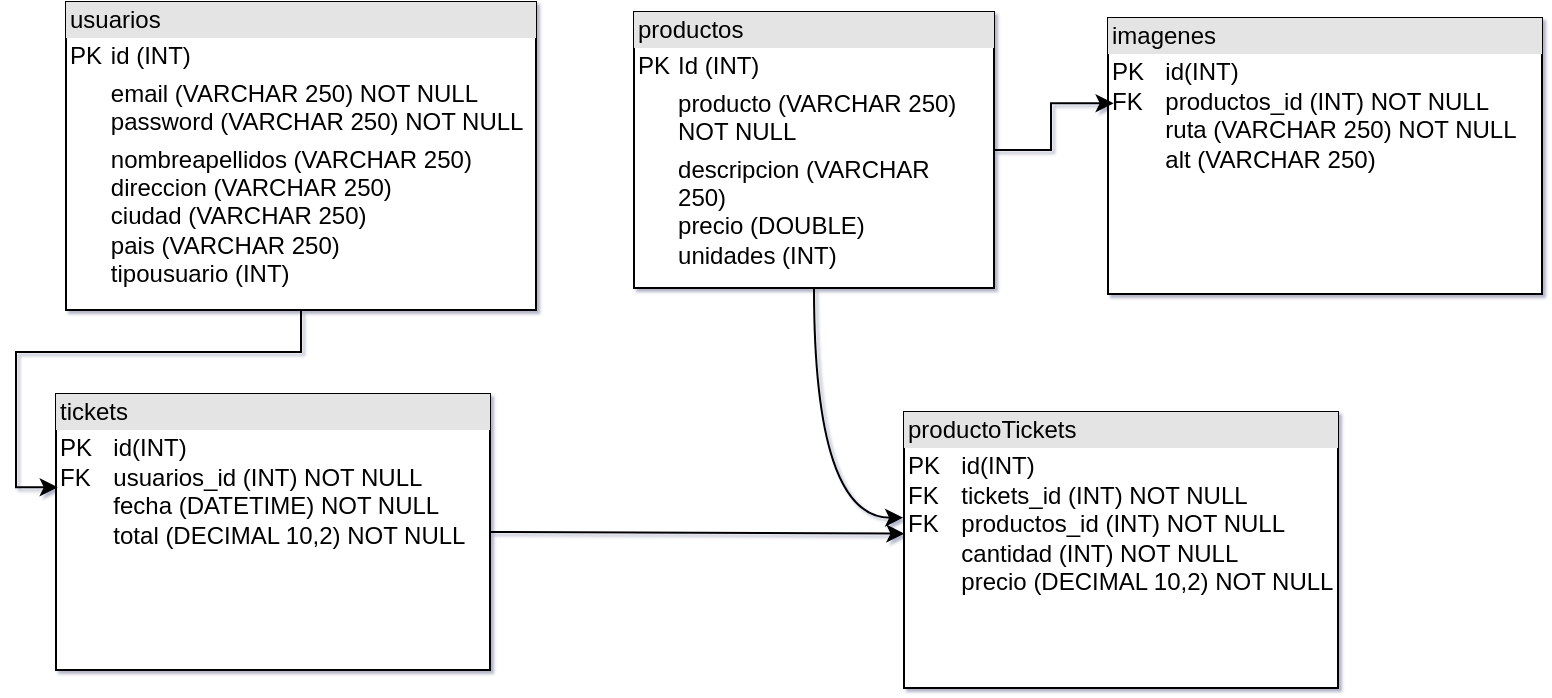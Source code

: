 <mxfile version="24.5.3" type="device" pages="3">
  <diagram name="Página-1" id="e3W17VeV7wWnPfBE2NZZ">
    <mxGraphModel dx="883" dy="401" grid="0" gridSize="10" guides="1" tooltips="1" connect="1" arrows="1" fold="1" page="1" pageScale="1" pageWidth="827" pageHeight="1169" background="none" math="0" shadow="1">
      <root>
        <mxCell id="0" />
        <mxCell id="1" parent="0" />
        <mxCell id="DI9QONH6tYowttDeWD2h-1" value="&lt;div style=&quot;box-sizing:border-box;width:100%;background:#e4e4e4;padding:2px;&quot;&gt;usuarios&lt;/div&gt;&lt;table style=&quot;width:100%;font-size:1em;&quot; cellpadding=&quot;2&quot; cellspacing=&quot;0&quot;&gt;&lt;tbody&gt;&lt;tr&gt;&lt;td&gt;PK&lt;/td&gt;&lt;td&gt;id (INT)&lt;/td&gt;&lt;/tr&gt;&lt;tr&gt;&lt;td&gt;&lt;br&gt;&lt;/td&gt;&lt;td&gt;email (VARCHAR 250) NOT NULL&lt;br&gt;password (VARCHAR 250) NOT NULL&lt;/td&gt;&lt;/tr&gt;&lt;tr&gt;&lt;td&gt;&lt;/td&gt;&lt;td&gt;nombreapellidos (VARCHAR 250)&lt;br&gt;direccion (VARCHAR 250)&lt;br&gt;ciudad (VARCHAR 250)&lt;br&gt;pais (VARCHAR 250)&lt;br&gt;tipousuario (INT)&lt;/td&gt;&lt;/tr&gt;&lt;/tbody&gt;&lt;/table&gt;" style="verticalAlign=top;align=left;overflow=fill;html=1;whiteSpace=wrap;rounded=0;" parent="1" vertex="1">
          <mxGeometry x="75" y="18" width="235" height="154" as="geometry" />
        </mxCell>
        <mxCell id="DI9QONH6tYowttDeWD2h-14" value="&lt;div style=&quot;box-sizing:border-box;width:100%;background:#e4e4e4;padding:2px;&quot;&gt;productos&lt;/div&gt;&lt;table style=&quot;width:100%;font-size:1em;&quot; cellpadding=&quot;2&quot; cellspacing=&quot;0&quot;&gt;&lt;tbody&gt;&lt;tr&gt;&lt;td&gt;PK&lt;/td&gt;&lt;td&gt;Id (INT)&lt;/td&gt;&lt;/tr&gt;&lt;tr&gt;&lt;td&gt;&lt;br&gt;&lt;/td&gt;&lt;td&gt;producto (VARCHAR 250) NOT NULL&lt;/td&gt;&lt;/tr&gt;&lt;tr&gt;&lt;td&gt;&lt;/td&gt;&lt;td&gt;descripcion (VARCHAR 250)&amp;nbsp;&lt;br&gt;precio (DOUBLE)&lt;br&gt;unidades (INT)&lt;/td&gt;&lt;/tr&gt;&lt;/tbody&gt;&lt;/table&gt;" style="verticalAlign=top;align=left;overflow=fill;html=1;whiteSpace=wrap;rounded=0;" parent="1" vertex="1">
          <mxGeometry x="359" y="23" width="180" height="138" as="geometry" />
        </mxCell>
        <mxCell id="Mm8htkKPPisraqguz6c6-1" value="&lt;div style=&quot;box-sizing:border-box;width:100%;background:#e4e4e4;padding:2px;&quot;&gt;imagenes&lt;/div&gt;&lt;table style=&quot;width:100%;font-size:1em;&quot; cellpadding=&quot;2&quot; cellspacing=&quot;0&quot;&gt;&lt;tbody&gt;&lt;tr&gt;&lt;td&gt;PK&lt;span style=&quot;white-space: pre;&quot;&gt;&#x9;&lt;/span&gt;id(INT)&lt;br&gt;FK&lt;span style=&quot;white-space: pre;&quot;&gt;&#x9;&lt;/span&gt;productos_id (INT) NOT NULL&lt;br&gt;&lt;span style=&quot;white-space: pre;&quot;&gt;&#x9;&lt;/span&gt;ruta (VARCHAR 250) NOT NULL&lt;br&gt;&lt;span style=&quot;white-space: pre;&quot;&gt;&#x9;&lt;/span&gt;alt (VARCHAR 250)&lt;br&gt;&lt;/td&gt;&lt;td&gt;&lt;/td&gt;&lt;/tr&gt;&lt;/tbody&gt;&lt;/table&gt;" style="verticalAlign=top;align=left;overflow=fill;html=1;whiteSpace=wrap;rounded=0;" vertex="1" parent="1">
          <mxGeometry x="596" y="26" width="217" height="138" as="geometry" />
        </mxCell>
        <mxCell id="Mm8htkKPPisraqguz6c6-4" style="edgeStyle=orthogonalEdgeStyle;rounded=0;orthogonalLoop=1;jettySize=auto;html=1;entryX=0.013;entryY=0.309;entryDx=0;entryDy=0;entryPerimeter=0;" edge="1" parent="1" source="DI9QONH6tYowttDeWD2h-14" target="Mm8htkKPPisraqguz6c6-1">
          <mxGeometry relative="1" as="geometry" />
        </mxCell>
        <mxCell id="Mm8htkKPPisraqguz6c6-5" value="&lt;div style=&quot;box-sizing:border-box;width:100%;background:#e4e4e4;padding:2px;&quot;&gt;tickets&lt;/div&gt;&lt;table style=&quot;width:100%;font-size:1em;&quot; cellpadding=&quot;2&quot; cellspacing=&quot;0&quot;&gt;&lt;tbody&gt;&lt;tr&gt;&lt;td&gt;PK&lt;span style=&quot;white-space: pre;&quot;&gt;&#x9;&lt;/span&gt;id(INT)&lt;br&gt;FK&lt;span style=&quot;white-space: pre;&quot;&gt;&#x9;&lt;/span&gt;usuarios_id (INT) NOT NULL&lt;br&gt;&lt;span style=&quot;white-space: pre;&quot;&gt;&#x9;&lt;/span&gt;fecha (DATETIME) NOT NULL&lt;br&gt;&lt;span style=&quot;white-space: pre;&quot;&gt;&#x9;&lt;/span&gt;total (DECIMAL 10,2) NOT NULL&lt;br&gt;&lt;/td&gt;&lt;td&gt;&lt;/td&gt;&lt;/tr&gt;&lt;/tbody&gt;&lt;/table&gt;" style="verticalAlign=top;align=left;overflow=fill;html=1;whiteSpace=wrap;rounded=0;" vertex="1" parent="1">
          <mxGeometry x="70" y="214" width="217" height="138" as="geometry" />
        </mxCell>
        <mxCell id="Mm8htkKPPisraqguz6c6-6" style="edgeStyle=orthogonalEdgeStyle;rounded=0;orthogonalLoop=1;jettySize=auto;html=1;entryX=0.004;entryY=0.338;entryDx=0;entryDy=0;entryPerimeter=0;" edge="1" parent="1" source="DI9QONH6tYowttDeWD2h-1" target="Mm8htkKPPisraqguz6c6-5">
          <mxGeometry relative="1" as="geometry" />
        </mxCell>
        <mxCell id="Mm8htkKPPisraqguz6c6-7" value="&lt;div style=&quot;box-sizing:border-box;width:100%;background:#e4e4e4;padding:2px;&quot;&gt;productoTickets&lt;/div&gt;&lt;table style=&quot;width:100%;font-size:1em;&quot; cellpadding=&quot;2&quot; cellspacing=&quot;0&quot;&gt;&lt;tbody&gt;&lt;tr&gt;&lt;td&gt;PK&lt;span style=&quot;white-space: pre;&quot;&gt;&#x9;&lt;/span&gt;id(INT)&lt;br&gt;FK&lt;span style=&quot;white-space: pre;&quot;&gt;&#x9;&lt;/span&gt;tickets_id (INT) NOT NULL&lt;br&gt;FK&lt;span style=&quot;white-space: pre;&quot;&gt;&#x9;&lt;/span&gt;productos_id (INT) NOT NULL&lt;br&gt;&lt;span style=&quot;white-space: pre;&quot;&gt;&lt;span style=&quot;white-space: pre;&quot;&gt;&#x9;&lt;/span&gt;cantidad (INT) NOT NULL&lt;br&gt;&lt;span style=&quot;white-space: pre;&quot;&gt;&#x9;&lt;/span&gt;precio (DECIMAL 10,2) NOT NULL&lt;br&gt;&#x9;&lt;/span&gt;&lt;br&gt;&lt;/td&gt;&lt;td&gt;&lt;/td&gt;&lt;/tr&gt;&lt;/tbody&gt;&lt;/table&gt;" style="verticalAlign=top;align=left;overflow=fill;html=1;whiteSpace=wrap;rounded=0;" vertex="1" parent="1">
          <mxGeometry x="494" y="223" width="217" height="138" as="geometry" />
        </mxCell>
        <mxCell id="Mm8htkKPPisraqguz6c6-8" style="edgeStyle=orthogonalEdgeStyle;curved=1;rounded=0;orthogonalLoop=1;jettySize=auto;html=1;entryX=0.001;entryY=0.441;entryDx=0;entryDy=0;entryPerimeter=0;" edge="1" parent="1" source="Mm8htkKPPisraqguz6c6-5" target="Mm8htkKPPisraqguz6c6-7">
          <mxGeometry relative="1" as="geometry" />
        </mxCell>
        <mxCell id="Mm8htkKPPisraqguz6c6-9" style="edgeStyle=orthogonalEdgeStyle;curved=1;rounded=0;orthogonalLoop=1;jettySize=auto;html=1;entryX=-0.002;entryY=0.383;entryDx=0;entryDy=0;entryPerimeter=0;" edge="1" parent="1" source="DI9QONH6tYowttDeWD2h-14" target="Mm8htkKPPisraqguz6c6-7">
          <mxGeometry relative="1" as="geometry" />
        </mxCell>
      </root>
    </mxGraphModel>
  </diagram>
  <diagram id="ouGibfIGILNO2468lVux" name="Formularios">
    <mxGraphModel dx="1104" dy="501" grid="1" gridSize="10" guides="1" tooltips="1" connect="1" arrows="1" fold="1" page="1" pageScale="1" pageWidth="827" pageHeight="1169" math="0" shadow="0">
      <root>
        <mxCell id="0" />
        <mxCell id="1" parent="0" />
        <mxCell id="XJ4lbwAMpPT9tZBt6vpT-1" value="" style="whiteSpace=wrap;html=1;aspect=fixed;rounded=0;" parent="1" vertex="1">
          <mxGeometry x="40" y="50" width="235" height="235" as="geometry" />
        </mxCell>
        <mxCell id="XJ4lbwAMpPT9tZBt6vpT-2" value="Logo" style="whiteSpace=wrap;html=1;aspect=fixed;rounded=0;" parent="1" vertex="1">
          <mxGeometry x="139.5" y="59" width="36" height="36" as="geometry" />
        </mxCell>
        <mxCell id="XJ4lbwAMpPT9tZBt6vpT-3" value="email" style="rounded=0;whiteSpace=wrap;html=1;" parent="1" vertex="1">
          <mxGeometry x="64.5" y="108" width="75" height="19" as="geometry" />
        </mxCell>
        <mxCell id="XJ4lbwAMpPT9tZBt6vpT-4" value="password" style="rounded=0;whiteSpace=wrap;html=1;" parent="1" vertex="1">
          <mxGeometry x="175.5" y="108" width="75" height="19" as="geometry" />
        </mxCell>
        <mxCell id="XJ4lbwAMpPT9tZBt6vpT-5" value="nombreapellidos" style="rounded=0;whiteSpace=wrap;html=1;" parent="1" vertex="1">
          <mxGeometry x="64.5" y="140" width="187.5" height="19" as="geometry" />
        </mxCell>
        <mxCell id="XJ4lbwAMpPT9tZBt6vpT-6" value="direccion" style="rounded=0;whiteSpace=wrap;html=1;" parent="1" vertex="1">
          <mxGeometry x="64.5" y="175" width="54.5" height="19" as="geometry" />
        </mxCell>
        <mxCell id="XJ4lbwAMpPT9tZBt6vpT-7" value="ciudad" style="rounded=0;whiteSpace=wrap;html=1;" parent="1" vertex="1">
          <mxGeometry x="126" y="175" width="55" height="19" as="geometry" />
        </mxCell>
        <mxCell id="XJ4lbwAMpPT9tZBt6vpT-8" value="email" style="rounded=0;whiteSpace=wrap;html=1;" parent="1" vertex="1">
          <mxGeometry x="188" y="175" width="65" height="19" as="geometry" />
        </mxCell>
        <mxCell id="XJ4lbwAMpPT9tZBt6vpT-9" value="tipoususario" style="rounded=0;whiteSpace=wrap;html=1;" parent="1" vertex="1">
          <mxGeometry x="64.5" y="205" width="187.5" height="19" as="geometry" />
        </mxCell>
        <mxCell id="XJ4lbwAMpPT9tZBt6vpT-10" value="enviar" style="rounded=0;whiteSpace=wrap;html=1;" parent="1" vertex="1">
          <mxGeometry x="120.75" y="235" width="75" height="19" as="geometry" />
        </mxCell>
        <mxCell id="XJ4lbwAMpPT9tZBt6vpT-11" value="RE&lt;span style=&quot;background-color: initial;&quot;&gt;GISTRO USUARIOS&lt;/span&gt;" style="text;html=1;align=center;verticalAlign=middle;resizable=0;points=[];autosize=1;strokeColor=none;fillColor=none;" parent="1" vertex="1">
          <mxGeometry x="82.5" y="20" width="150" height="30" as="geometry" />
        </mxCell>
        <mxCell id="7Sm6dYMTZxxgdChrAURr-1" value="" style="whiteSpace=wrap;html=1;aspect=fixed;rounded=0;" vertex="1" parent="1">
          <mxGeometry x="350" y="50" width="235" height="235" as="geometry" />
        </mxCell>
        <mxCell id="7Sm6dYMTZxxgdChrAURr-5" value="producto" style="rounded=0;whiteSpace=wrap;html=1;" vertex="1" parent="1">
          <mxGeometry x="374.5" y="89" width="187.5" height="19" as="geometry" />
        </mxCell>
        <mxCell id="7Sm6dYMTZxxgdChrAURr-7" value="precio" style="rounded=0;whiteSpace=wrap;html=1;" vertex="1" parent="1">
          <mxGeometry x="375.75" y="156" width="55" height="19" as="geometry" />
        </mxCell>
        <mxCell id="7Sm6dYMTZxxgdChrAURr-8" value="unidades" style="rounded=0;whiteSpace=wrap;html=1;" vertex="1" parent="1">
          <mxGeometry x="490" y="156" width="65" height="19" as="geometry" />
        </mxCell>
        <mxCell id="7Sm6dYMTZxxgdChrAURr-10" value="cerar" style="rounded=0;whiteSpace=wrap;html=1;" vertex="1" parent="1">
          <mxGeometry x="414" y="235" width="75" height="19" as="geometry" />
        </mxCell>
        <mxCell id="7Sm6dYMTZxxgdChrAURr-11" value="AÑADIR PRODUCTOS" style="text;html=1;align=center;verticalAlign=middle;resizable=0;points=[];autosize=1;strokeColor=none;fillColor=none;" vertex="1" parent="1">
          <mxGeometry x="392.5" y="20" width="150" height="30" as="geometry" />
        </mxCell>
        <mxCell id="7Sm6dYMTZxxgdChrAURr-12" value="descripcion" style="rounded=0;whiteSpace=wrap;html=1;" vertex="1" parent="1">
          <mxGeometry x="375.5" y="121" width="187.5" height="19" as="geometry" />
        </mxCell>
        <mxCell id="7Sm6dYMTZxxgdChrAURr-25" style="edgeStyle=orthogonalEdgeStyle;rounded=0;orthogonalLoop=1;jettySize=auto;html=1;exitX=1;exitY=0.5;exitDx=0;exitDy=0;strokeColor=#1CFF51;" edge="1" parent="1" source="7Sm6dYMTZxxgdChrAURr-14" target="7Sm6dYMTZxxgdChrAURr-15">
          <mxGeometry relative="1" as="geometry" />
        </mxCell>
        <mxCell id="7Sm6dYMTZxxgdChrAURr-14" value="añadir" style="rounded=0;whiteSpace=wrap;html=1;" vertex="1" parent="1">
          <mxGeometry x="493.25" y="235" width="75" height="19" as="geometry" />
        </mxCell>
        <mxCell id="7Sm6dYMTZxxgdChrAURr-15" value="" style="whiteSpace=wrap;html=1;aspect=fixed;rounded=0;" vertex="1" parent="1">
          <mxGeometry x="630" y="50" width="235" height="235" as="geometry" />
        </mxCell>
        <mxCell id="7Sm6dYMTZxxgdChrAURr-19" value="cerar" style="rounded=0;whiteSpace=wrap;html=1;" vertex="1" parent="1">
          <mxGeometry x="694" y="235" width="75" height="19" as="geometry" />
        </mxCell>
        <mxCell id="7Sm6dYMTZxxgdChrAURr-20" value="GESTION IMAGENES" style="text;html=1;align=center;verticalAlign=middle;resizable=0;points=[];autosize=1;strokeColor=none;fillColor=none;" vertex="1" parent="1">
          <mxGeometry x="677.5" y="20" width="140" height="30" as="geometry" />
        </mxCell>
        <mxCell id="7Sm6dYMTZxxgdChrAURr-22" value="añadir" style="rounded=0;whiteSpace=wrap;html=1;" vertex="1" parent="1">
          <mxGeometry x="773.25" y="235" width="75" height="19" as="geometry" />
        </mxCell>
        <mxCell id="7Sm6dYMTZxxgdChrAURr-24" value="IMAGENES ACTUALES DEL PRODUCTO" style="rounded=0;whiteSpace=wrap;html=1;" vertex="1" parent="1">
          <mxGeometry x="653.25" y="80" width="186.75" height="110" as="geometry" />
        </mxCell>
        <mxCell id="7Sm6dYMTZxxgdChrAURr-26" value="" style="whiteSpace=wrap;html=1;aspect=fixed;rounded=0;" vertex="1" parent="1">
          <mxGeometry x="360" y="330" width="235" height="235" as="geometry" />
        </mxCell>
        <mxCell id="7Sm6dYMTZxxgdChrAURr-27" value="producto" style="rounded=0;whiteSpace=wrap;html=1;" vertex="1" parent="1">
          <mxGeometry x="384.5" y="369" width="187.5" height="19" as="geometry" />
        </mxCell>
        <mxCell id="7Sm6dYMTZxxgdChrAURr-28" value="precio" style="rounded=0;whiteSpace=wrap;html=1;" vertex="1" parent="1">
          <mxGeometry x="385.75" y="436" width="55" height="19" as="geometry" />
        </mxCell>
        <mxCell id="7Sm6dYMTZxxgdChrAURr-29" value="unidades" style="rounded=0;whiteSpace=wrap;html=1;" vertex="1" parent="1">
          <mxGeometry x="500" y="436" width="65" height="19" as="geometry" />
        </mxCell>
        <mxCell id="7Sm6dYMTZxxgdChrAURr-30" value="cerr&lt;span style=&quot;background-color: initial;&quot;&gt;ar&lt;/span&gt;" style="rounded=0;whiteSpace=wrap;html=1;" vertex="1" parent="1">
          <mxGeometry x="376" y="515" width="64" height="19" as="geometry" />
        </mxCell>
        <mxCell id="7Sm6dYMTZxxgdChrAURr-31" value="EDITAR PRODUCTOS" style="text;html=1;align=center;verticalAlign=middle;resizable=0;points=[];autosize=1;strokeColor=none;fillColor=none;" vertex="1" parent="1">
          <mxGeometry x="402.5" y="300" width="150" height="30" as="geometry" />
        </mxCell>
        <mxCell id="7Sm6dYMTZxxgdChrAURr-32" value="descripcion" style="rounded=0;whiteSpace=wrap;html=1;" vertex="1" parent="1">
          <mxGeometry x="385.5" y="401" width="187.5" height="19" as="geometry" />
        </mxCell>
        <mxCell id="7Sm6dYMTZxxgdChrAURr-33" value="editar" style="rounded=0;whiteSpace=wrap;html=1;" vertex="1" parent="1">
          <mxGeometry x="530" y="515" width="55" height="19" as="geometry" />
        </mxCell>
        <mxCell id="7Sm6dYMTZxxgdChrAURr-34" style="edgeStyle=orthogonalEdgeStyle;rounded=0;orthogonalLoop=1;jettySize=auto;html=1;exitX=0.5;exitY=1;exitDx=0;exitDy=0;" edge="1" parent="1" source="7Sm6dYMTZxxgdChrAURr-33" target="7Sm6dYMTZxxgdChrAURr-33">
          <mxGeometry relative="1" as="geometry" />
        </mxCell>
        <mxCell id="7Sm6dYMTZxxgdChrAURr-36" style="edgeStyle=orthogonalEdgeStyle;rounded=0;orthogonalLoop=1;jettySize=auto;html=1;exitX=1;exitY=0.5;exitDx=0;exitDy=0;strokeColor=#1CFF51;" edge="1" parent="1" source="7Sm6dYMTZxxgdChrAURr-35">
          <mxGeometry relative="1" as="geometry">
            <mxPoint x="660" y="290" as="targetPoint" />
          </mxGeometry>
        </mxCell>
        <mxCell id="7Sm6dYMTZxxgdChrAURr-35" value="imagenes" style="rounded=0;whiteSpace=wrap;html=1;" vertex="1" parent="1">
          <mxGeometry x="460" y="515" width="60" height="19" as="geometry" />
        </mxCell>
        <mxCell id="wBjxaNGLOJT72EOK7fGH-1" value="" style="whiteSpace=wrap;html=1;aspect=fixed;rounded=0;" vertex="1" parent="1">
          <mxGeometry x="80" y="640" width="235" height="235" as="geometry" />
        </mxCell>
        <mxCell id="wBjxaNGLOJT72EOK7fGH-5" value="nombreapellidos" style="rounded=0;whiteSpace=wrap;html=1;" vertex="1" parent="1">
          <mxGeometry x="97.5" y="700" width="187.5" height="19" as="geometry" />
        </mxCell>
        <mxCell id="wBjxaNGLOJT72EOK7fGH-6" value="fecha" style="rounded=0;whiteSpace=wrap;html=1;" vertex="1" parent="1">
          <mxGeometry x="104.5" y="650" width="54.5" height="19" as="geometry" />
        </mxCell>
        <mxCell id="wBjxaNGLOJT72EOK7fGH-7" value="total" style="rounded=0;whiteSpace=wrap;html=1;" vertex="1" parent="1">
          <mxGeometry x="232.5" y="650" width="55" height="19" as="geometry" />
        </mxCell>
        <mxCell id="wBjxaNGLOJT72EOK7fGH-11" value="RE&lt;span style=&quot;background-color: initial;&quot;&gt;GISTRO TICKET&lt;/span&gt;" style="text;html=1;align=center;verticalAlign=middle;resizable=0;points=[];autosize=1;strokeColor=none;fillColor=none;" vertex="1" parent="1">
          <mxGeometry x="132.5" y="610" width="130" height="30" as="geometry" />
        </mxCell>
        <mxCell id="cIvh9ctwr7RaCz0m9dAN-1" value="SELECT" style="text;html=1;align=center;verticalAlign=middle;whiteSpace=wrap;rounded=0;" vertex="1" parent="1">
          <mxGeometry x="97.5" y="696.75" width="52.5" height="25.5" as="geometry" />
        </mxCell>
        <mxCell id="msy9Z7CY2UPLVowLMcRB-3" value="" style="rounded=0;whiteSpace=wrap;html=1;" vertex="1" parent="1">
          <mxGeometry x="97.5" y="740" width="192.5" height="90" as="geometry" />
        </mxCell>
        <mxCell id="4TSQ8i5PzdtTmJ3EUTg9-1" value="producto" style="rounded=0;whiteSpace=wrap;html=1;" vertex="1" parent="1">
          <mxGeometry x="104.5" y="748" width="54.5" height="19" as="geometry" />
        </mxCell>
        <mxCell id="4TSQ8i5PzdtTmJ3EUTg9-2" value="cantidad" style="rounded=0;whiteSpace=wrap;html=1;" vertex="1" parent="1">
          <mxGeometry x="166.25" y="748" width="54.5" height="19" as="geometry" />
        </mxCell>
        <mxCell id="4TSQ8i5PzdtTmJ3EUTg9-3" value="precio" style="rounded=0;whiteSpace=wrap;html=1;" vertex="1" parent="1">
          <mxGeometry x="228.5" y="750" width="54.5" height="19" as="geometry" />
        </mxCell>
        <mxCell id="4TSQ8i5PzdtTmJ3EUTg9-6" style="edgeStyle=orthogonalEdgeStyle;rounded=0;orthogonalLoop=1;jettySize=auto;html=1;exitX=0.5;exitY=1;exitDx=0;exitDy=0;entryX=0.25;entryY=1;entryDx=0;entryDy=0;strokeColor=#7EA6E0;" edge="1" parent="1" source="4TSQ8i5PzdtTmJ3EUTg9-5" target="4TSQ8i5PzdtTmJ3EUTg9-1">
          <mxGeometry relative="1" as="geometry" />
        </mxCell>
        <mxCell id="4TSQ8i5PzdtTmJ3EUTg9-5" value="+" style="rounded=0;whiteSpace=wrap;html=1;" vertex="1" parent="1">
          <mxGeometry x="295" y="740" width="20" height="20" as="geometry" />
        </mxCell>
        <mxCell id="4TSQ8i5PzdtTmJ3EUTg9-8" style="edgeStyle=orthogonalEdgeStyle;rounded=0;orthogonalLoop=1;jettySize=auto;html=1;exitX=1;exitY=0.25;exitDx=0;exitDy=0;entryX=0.75;entryY=1;entryDx=0;entryDy=0;strokeColor=#1CFF51;" edge="1" parent="1" source="4TSQ8i5PzdtTmJ3EUTg9-7" target="wBjxaNGLOJT72EOK7fGH-7">
          <mxGeometry relative="1" as="geometry" />
        </mxCell>
        <mxCell id="4TSQ8i5PzdtTmJ3EUTg9-7" value="añadir" style="rounded=0;whiteSpace=wrap;html=1;" vertex="1" parent="1">
          <mxGeometry x="218" y="840" width="75" height="19" as="geometry" />
        </mxCell>
      </root>
    </mxGraphModel>
  </diagram>
  <diagram id="qZZnxUV1U0W6xljkJDA7" name="Informes">
    <mxGraphModel dx="1104" dy="501" grid="1" gridSize="10" guides="1" tooltips="1" connect="1" arrows="1" fold="1" page="1" pageScale="1" pageWidth="827" pageHeight="1169" math="0" shadow="0">
      <root>
        <mxCell id="0" />
        <mxCell id="1" parent="0" />
        <mxCell id="tqymAkrHFYQz3nIwAxPr-1" value="" style="rounded=0;whiteSpace=wrap;html=1;" vertex="1" parent="1">
          <mxGeometry x="80" y="40" width="230" height="290" as="geometry" />
        </mxCell>
        <mxCell id="tqymAkrHFYQz3nIwAxPr-2" value="TICKET VENTA" style="text;html=1;align=center;verticalAlign=middle;whiteSpace=wrap;rounded=0;" vertex="1" parent="1">
          <mxGeometry x="130" y="10" width="120" height="30" as="geometry" />
        </mxCell>
        <mxCell id="tqymAkrHFYQz3nIwAxPr-3" value="" style="rounded=0;whiteSpace=wrap;html=1;" vertex="1" parent="1">
          <mxGeometry x="90" y="60" width="200" height="60" as="geometry" />
        </mxCell>
        <mxCell id="tqymAkrHFYQz3nIwAxPr-4" value="datos del cliente" style="text;html=1;align=center;verticalAlign=middle;whiteSpace=wrap;rounded=0;" vertex="1" parent="1">
          <mxGeometry x="140" y="75" width="120" height="30" as="geometry" />
        </mxCell>
        <mxCell id="tqymAkrHFYQz3nIwAxPr-5" value="" style="rounded=0;whiteSpace=wrap;html=1;" vertex="1" parent="1">
          <mxGeometry x="90" y="140" width="200" height="90" as="geometry" />
        </mxCell>
        <mxCell id="tqymAkrHFYQz3nIwAxPr-6" value="productos del ticket" style="text;html=1;align=center;verticalAlign=middle;whiteSpace=wrap;rounded=0;" vertex="1" parent="1">
          <mxGeometry x="130" y="170" width="120" height="30" as="geometry" />
        </mxCell>
        <mxCell id="tqymAkrHFYQz3nIwAxPr-7" value="1ª img del producto" style="rounded=0;whiteSpace=wrap;html=1;" vertex="1" parent="1">
          <mxGeometry x="90" y="250" width="50" height="60" as="geometry" />
        </mxCell>
        <mxCell id="tqymAkrHFYQz3nIwAxPr-9" value="1ª img del producto" style="rounded=0;whiteSpace=wrap;html=1;" vertex="1" parent="1">
          <mxGeometry x="150" y="250" width="50" height="60" as="geometry" />
        </mxCell>
        <mxCell id="tqymAkrHFYQz3nIwAxPr-10" value="1ª img del producto" style="rounded=0;whiteSpace=wrap;html=1;" vertex="1" parent="1">
          <mxGeometry x="210" y="250" width="50" height="60" as="geometry" />
        </mxCell>
        <mxCell id="tqymAkrHFYQz3nIwAxPr-11" value="" style="rounded=0;whiteSpace=wrap;html=1;" vertex="1" parent="1">
          <mxGeometry x="370" y="40" width="430" height="290" as="geometry" />
        </mxCell>
        <mxCell id="tqymAkrHFYQz3nIwAxPr-12" value="TICKETS VENTA POR CLIENTE" style="text;html=1;align=center;verticalAlign=middle;whiteSpace=wrap;rounded=0;" vertex="1" parent="1">
          <mxGeometry x="490" y="10" width="200" height="30" as="geometry" />
        </mxCell>
        <mxCell id="IE-HxiGNpoY0Pqx2cd9g-1" value="nombreapellidos" style="rounded=0;whiteSpace=wrap;html=1;" vertex="1" parent="1">
          <mxGeometry x="390" y="63.25" width="187.5" height="19" as="geometry" />
        </mxCell>
        <mxCell id="IE-HxiGNpoY0Pqx2cd9g-2" value="SELECT" style="text;html=1;align=center;verticalAlign=middle;whiteSpace=wrap;rounded=0;" vertex="1" parent="1">
          <mxGeometry x="390" y="60" width="52.5" height="25.5" as="geometry" />
        </mxCell>
        <mxCell id="IE-HxiGNpoY0Pqx2cd9g-3" value="" style="rounded=0;whiteSpace=wrap;html=1;" vertex="1" parent="1">
          <mxGeometry x="390" y="105" width="390" height="135" as="geometry" />
        </mxCell>
        <mxCell id="IE-HxiGNpoY0Pqx2cd9g-4" value="ticket" style="text;html=1;align=center;verticalAlign=middle;whiteSpace=wrap;rounded=0;" vertex="1" parent="1">
          <mxGeometry x="390" y="110" width="120" height="20" as="geometry" />
        </mxCell>
        <mxCell id="IE-HxiGNpoY0Pqx2cd9g-5" value="prodcutostickets" style="text;html=1;align=center;verticalAlign=middle;whiteSpace=wrap;rounded=0;" vertex="1" parent="1">
          <mxGeometry x="500" y="110" width="260" height="20" as="geometry" />
        </mxCell>
      </root>
    </mxGraphModel>
  </diagram>
</mxfile>
